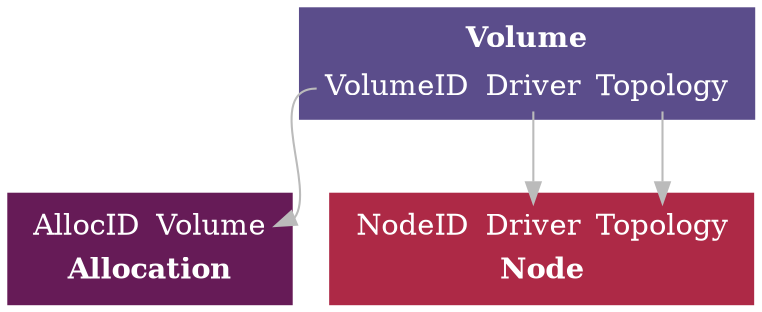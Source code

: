 digraph {
	// bgcolor="black"
	edge[color="#bbbbbb"]

	// blue
	node[style="filled" color="#5B4D8B" shape="box" fontcolor="white"]
	// vol[shape="record" label="<id> VolumeID|<dr> Driver"]
	vol[label=<<table border="0" cellborder="1" cellspacing="1">
	    <tr><td colspan="3"><b>Volume</b></td></tr><tr>
	       <td port="id">VolumeID</td>
	       <td port="dr">Driver</td>
	       <td port="tp">Topology</td>
	       </tr></table>>]

	// purple
	node[color="#661B57" shape="box"]
	// alloc[shape="record" label="<id> AllocID|<vol> Volume"]
	alloc[label=<<table border="0" cellborder="1" cellspacing="1">
	      <tr>
	       <td port="id">AllocID</td>
	       <td port="vol">Volume</td>
	      </tr>
	      <tr><td colspan="2"><b>Allocation</b></td></tr>
	      </table>>]

	// red
	node[color="#AD2946" shape="box"]
	// nnode[shape="record" label="<id> NodeID|<dr> Driver|..."]
	nnode[label=<<table border="0" cellborder="1" cellspacing="1">
	      <tr>
	       <td port="id">NodeID</td>
	       <td port="dr">Driver</td>
	       <td port="tp">Topology</td>
	      </tr>
	      <tr><td colspan="3"><b>Node</b></td></tr>
	      </table>>]

	vol:id -> alloc:vol
	vol:dr -> nnode:dr
	vol:tp -> nnode:tp

	// alloc:vol -> vol:id
	// nnode:dr -> vol:dr

	// orange
	// node[color="#DB411F" shape="diamond"]

	// yellow
	// node[color="#E78F28" shape="square"]
}
